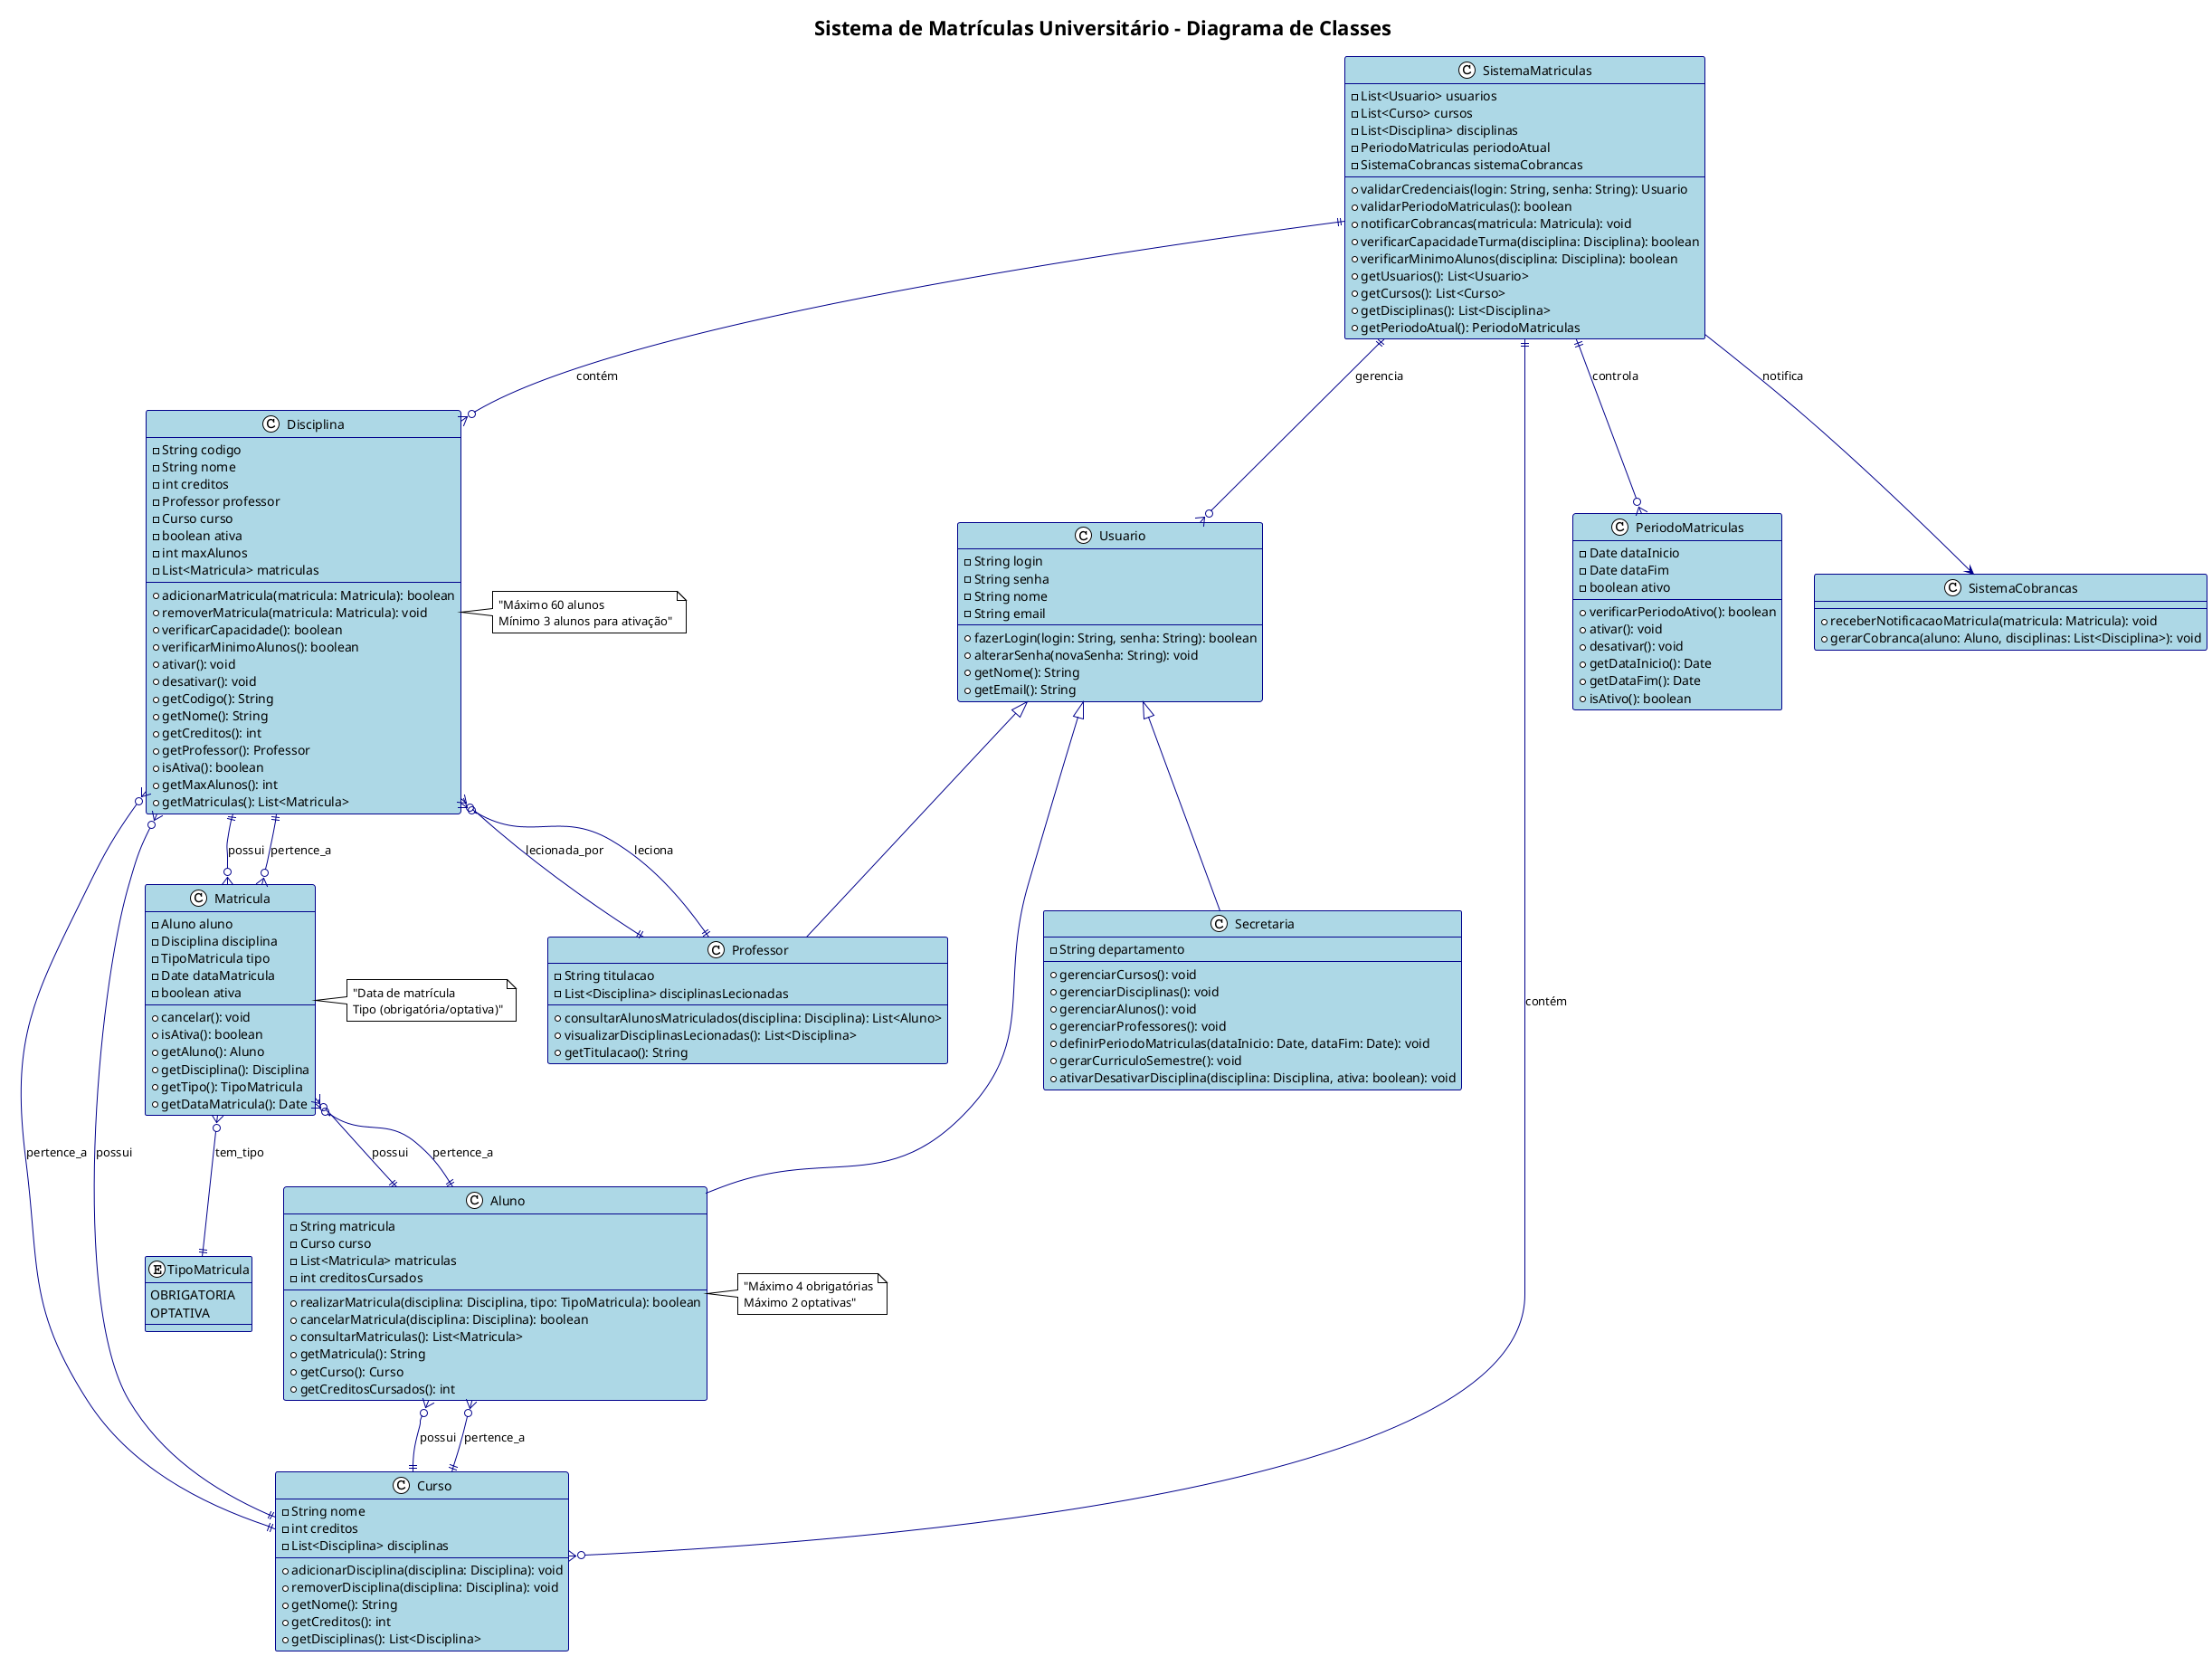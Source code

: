 @startuml Sistema de Matrículas - Diagrama de Classes
!theme plain
skinparam class {
    BackgroundColor LightBlue
    BorderColor DarkBlue
    ArrowColor DarkBlue
}

title Sistema de Matrículas Universitário - Diagrama de Classes

' Classes principais
class Usuario {
    -String login
    -String senha
    -String nome
    -String email
    +fazerLogin(login: String, senha: String): boolean
    +alterarSenha(novaSenha: String): void
    +getNome(): String
    +getEmail(): String
}

class Secretaria extends Usuario {
    -String departamento
    +gerenciarCursos(): void
    +gerenciarDisciplinas(): void
    +gerenciarAlunos(): void
    +gerenciarProfessores(): void
    +definirPeriodoMatriculas(dataInicio: Date, dataFim: Date): void
    +gerarCurriculoSemestre(): void
    +ativarDesativarDisciplina(disciplina: Disciplina, ativa: boolean): void
}

class Aluno extends Usuario {
    -String matricula
    -Curso curso
    -List<Matricula> matriculas
    -int creditosCursados
    +realizarMatricula(disciplina: Disciplina, tipo: TipoMatricula): boolean
    +cancelarMatricula(disciplina: Disciplina): boolean
    +consultarMatriculas(): List<Matricula>
    +getMatricula(): String
    +getCurso(): Curso
    +getCreditosCursados(): int
}

class Professor extends Usuario {
    -String titulacao
    -List<Disciplina> disciplinasLecionadas
    +consultarAlunosMatriculados(disciplina: Disciplina): List<Aluno>
    +visualizarDisciplinasLecionadas(): List<Disciplina>
    +getTitulacao(): String
}

class Curso {
    -String nome
    -int creditos
    -List<Disciplina> disciplinas
    +adicionarDisciplina(disciplina: Disciplina): void
    +removerDisciplina(disciplina: Disciplina): void
    +getNome(): String
    +getCreditos(): int
    +getDisciplinas(): List<Disciplina>
}

class Disciplina {
    -String codigo
    -String nome
    -int creditos
    -Professor professor
    -Curso curso
    -boolean ativa
    -int maxAlunos
    -List<Matricula> matriculas
    +adicionarMatricula(matricula: Matricula): boolean
    +removerMatricula(matricula: Matricula): void
    +verificarCapacidade(): boolean
    +verificarMinimoAlunos(): boolean
    +ativar(): void
    +desativar(): void
    +getCodigo(): String
    +getNome(): String
    +getCreditos(): int
    +getProfessor(): Professor
    +isAtiva(): boolean
    +getMaxAlunos(): int
    +getMatriculas(): List<Matricula>
}

class Matricula {
    -Aluno aluno
    -Disciplina disciplina
    -TipoMatricula tipo
    -Date dataMatricula
    -boolean ativa
    +cancelar(): void
    +isAtiva(): boolean
    +getAluno(): Aluno
    +getDisciplina(): Disciplina
    +getTipo(): TipoMatricula
    +getDataMatricula(): Date
}

enum TipoMatricula {
    OBRIGATORIA
    OPTATIVA
}

class PeriodoMatriculas {
    -Date dataInicio
    -Date dataFim
    -boolean ativo
    +verificarPeriodoAtivo(): boolean
    +ativar(): void
    +desativar(): void
    +getDataInicio(): Date
    +getDataFim(): Date
    +isAtivo(): boolean
}

class SistemaMatriculas {
    -List<Usuario> usuarios
    -List<Curso> cursos
    -List<Disciplina> disciplinas
    -PeriodoMatriculas periodoAtual
    -SistemaCobrancas sistemaCobrancas
    +validarCredenciais(login: String, senha: String): Usuario
    +validarPeriodoMatriculas(): boolean
    +notificarCobrancas(matricula: Matricula): void
    +verificarCapacidadeTurma(disciplina: Disciplina): boolean
    +verificarMinimoAlunos(disciplina: Disciplina): boolean
    +getUsuarios(): List<Usuario>
    +getCursos(): List<Curso>
    +getDisciplinas(): List<Disciplina>
    +getPeriodoAtual(): PeriodoMatriculas
}

class SistemaCobrancas {
    +receberNotificacaoMatricula(matricula: Matricula): void
    +gerarCobranca(aluno: Aluno, disciplinas: List<Disciplina>): void
}

' Relacionamentos
SistemaMatriculas ||--o{ Usuario : gerencia
SistemaMatriculas ||--o{ Curso : contém
SistemaMatriculas ||--o{ Disciplina : contém
SistemaMatriculas ||--o{ PeriodoMatriculas : controla
SistemaMatriculas --> SistemaCobrancas : notifica

Curso ||--o{ Disciplina : possui
Curso ||--o{ Aluno : possui

Disciplina ||--o{ Matricula : possui
Disciplina }o--|| Professor : lecionada_por
Disciplina }o--|| Curso : pertence_a

Aluno ||--o{ Matricula : possui
Aluno }o--|| Curso : pertence_a

Professor ||--o{ Disciplina : leciona

Matricula }o--|| Aluno : pertence_a
Matricula }o--|| Disciplina : pertence_a
Matricula }o--|| TipoMatricula : tem_tipo

' Notas explicativas
note right of Disciplina : "Máximo 60 alunos\nMínimo 3 alunos para ativação"
note right of Aluno : "Máximo 4 obrigatórias\nMáximo 2 optativas"
note right of Matricula : "Data de matrícula\nTipo (obrigatória/optativa)"

@enduml
